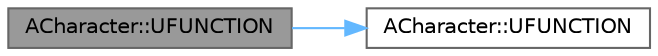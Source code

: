 digraph "ACharacter::UFUNCTION"
{
 // INTERACTIVE_SVG=YES
 // LATEX_PDF_SIZE
  bgcolor="transparent";
  edge [fontname=Helvetica,fontsize=10,labelfontname=Helvetica,labelfontsize=10];
  node [fontname=Helvetica,fontsize=10,shape=box,height=0.2,width=0.4];
  rankdir="LR";
  Node1 [id="Node000001",label="ACharacter::UFUNCTION",height=0.2,width=0.4,color="gray40", fillcolor="grey60", style="filled", fontcolor="black",tooltip="True if we are playing root motion from any source right now (anim root motion, root motion source)"];
  Node1 -> Node2 [id="edge1_Node000001_Node000002",color="steelblue1",style="solid",tooltip=" "];
  Node2 [id="Node000002",label="ACharacter::UFUNCTION",height=0.2,width=0.4,color="grey40", fillcolor="white", style="filled",URL="$df/d70/classACharacter.html#a958885331217bfba7d7aa4a1c783f93f",tooltip=" "];
}
